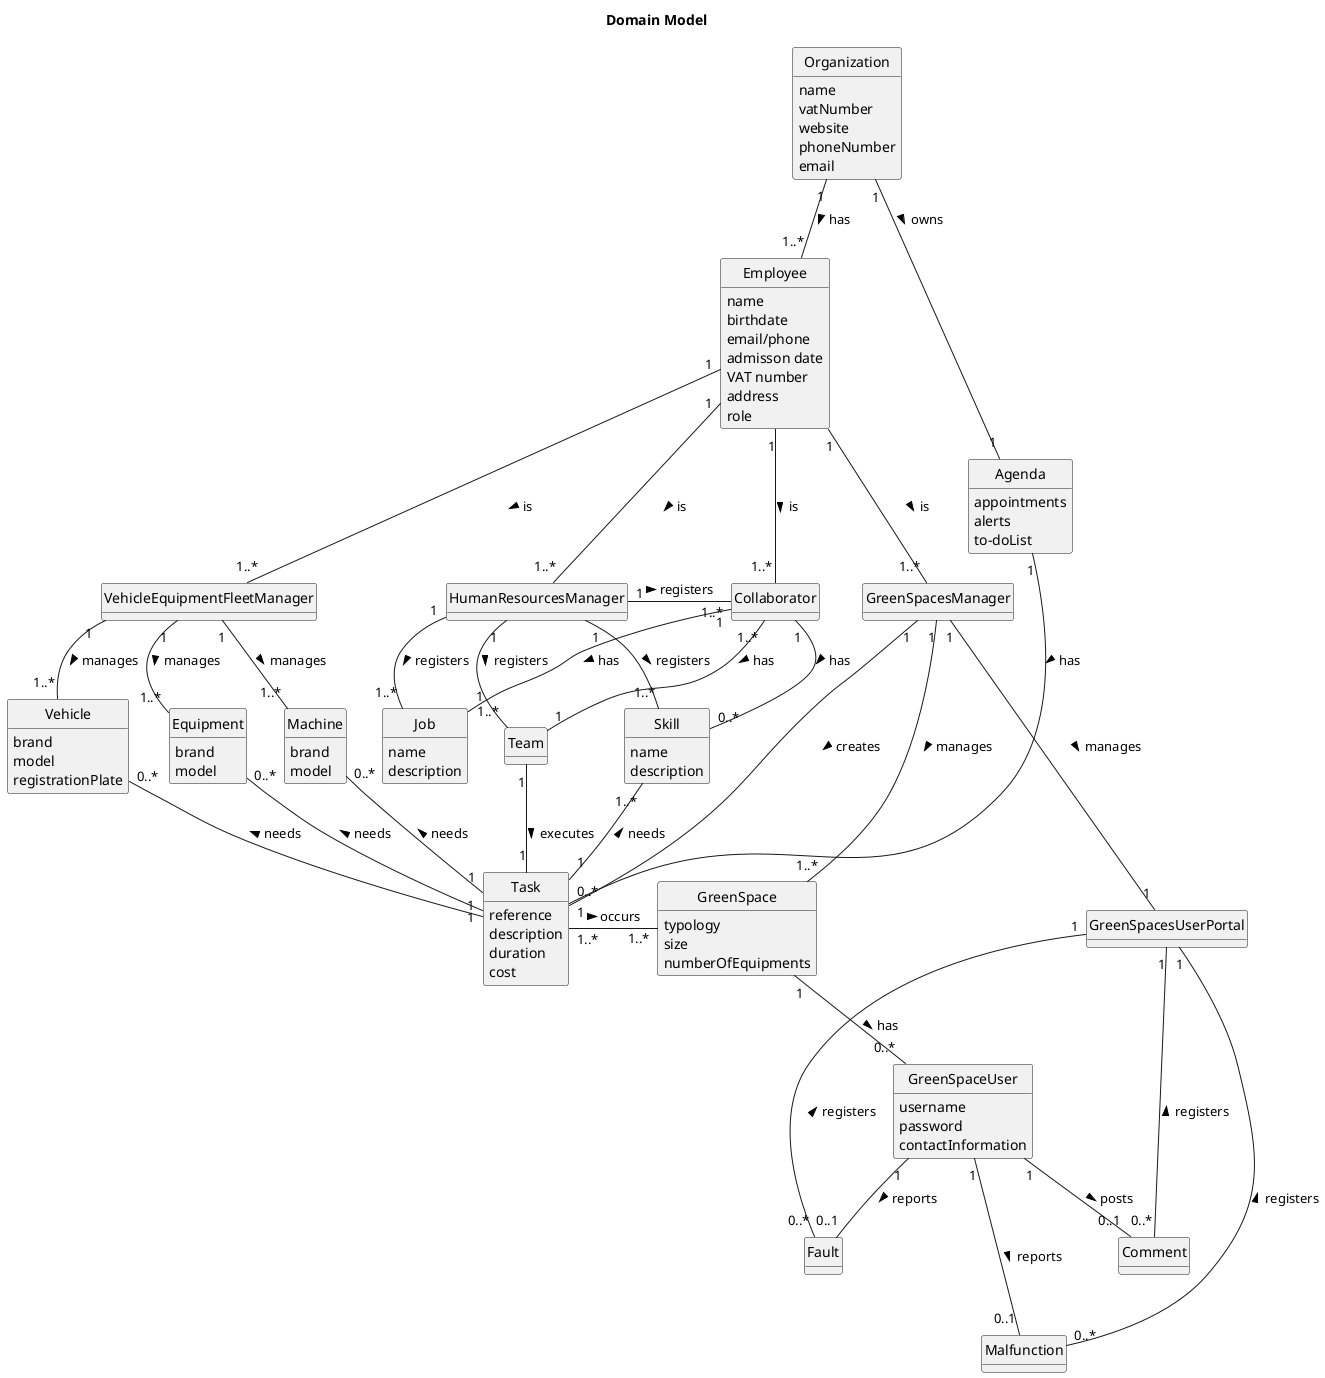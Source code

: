 @startuml
skinparam monochrome true
skinparam packageStyle rectangle
skinparam shadowing false
skinparam classAttributeIconSize 0
'skinparam linetype ortho
'left to right direction
hide circle
hide methods

title Domain Model

class Organization {
    name
    vatNumber
    website
    phoneNumber
    email
}
class Employee {
    name
    birthdate
    email/phone
    admisson date
    VAT number
    address
    role
}
class Agenda {
    appointments
    alerts
    to-doList
}
class Task {
    reference
    description
    duration
    cost
}
class GreenSpace {
    typology
    size
    numberOfEquipments
}
class GreenSpaceUser {
    username
    password
    contactInformation
}
class HumanResourcesManager{
}
class VehicleEquipmentFleetManager{
}
class GreenSpacesManager{

}
class Collaborator{
}
class Team{
}
class Job{
    name
    description
}
class Skill{
    name
    description
}
class Vehicle{
    brand
    model
    registrationPlate
}
class Equipment{
    brand
    model

}
class Machine{
    brand
    model
}
class GreenSpacesUserPortal{
}
class Comment{
}
class Fault{
}
class Malfunction{
}

Organization "1" -- "1" Agenda : owns >
Organization "1" -- "1..*" Employee : has >
Employee "1" -- "1..*" HumanResourcesManager : is >
Employee "1" -- "1..*" VehicleEquipmentFleetManager : is >
Employee "1" -- "1..*" GreenSpacesManager : is >
Employee "1" -- "1..*" Collaborator : is >
Task "1..*" - "1..*" GreenSpace: occurs >
GreenSpace -[hidden]-> Task
HumanResourcesManager "1" -- "1..*" Team : registers >
HumanResourcesManager "1" - "1..*" Collaborator : registers >
HumanResourcesManager "1" -- "1..*" Job : registers >
HumanResourcesManager "1" -- "1..*" Skill : registers >
VehicleEquipmentFleetManager "1" -- "1..*" Vehicle : manages >
VehicleEquipmentFleetManager "1" -- "1..*" Equipment : manages >
VehicleEquipmentFleetManager "1" -- "1..*" Machine : manages >
GreenSpacesManager "1" -- "1..*" GreenSpace : manages >
GreenSpacesManager "1" --- "1" Task : creates >
GreenSpacesManager "1" --- "1" GreenSpacesUserPortal : manages >
Collaborator "1" -- "1" Job : has >
Collaborator "1" -- "0..*" Skill : has >
Collaborator "1..*" -- "1" Team : has >
Skill "1..*" -- "1" Task : needs <
GreenSpacesUserPortal "1" --- "0..*" Comment : registers <
GreenSpacesUserPortal "1" --- "0..*" Fault : registers <
GreenSpacesUserPortal "1" ---- "0..*" Malfunction : registers <
GreenSpaceUser "1" -- "0..1" Comment : posts >
Comment -[hidden]-> GreenSpaceUser
GreenSpaceUser "1" -- "0..1" Fault : reports >
Fault -[hidden]-> GreenSpaceUser
GreenSpaceUser "1" -- "0..1" Malfunction : reports >
Malfunction -[hidden]> GreenSpaceUser
Agenda "1" -- "0..*" Task : has >
Team "1" -- "1" Task : executes >
GreenSpace "1" -- "0..*" GreenSpaceUser : has >
Vehicle "0..*" -- "1" Task : needs <
Machine "0..*" -- "1" Task : needs <
Equipment "0..*" -- "1" Task : needs <

@enduml